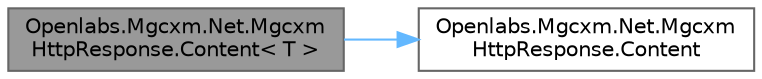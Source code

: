 digraph "Openlabs.Mgcxm.Net.MgcxmHttpResponse.Content&lt; T &gt;"
{
 // LATEX_PDF_SIZE
  bgcolor="transparent";
  edge [fontname=Helvetica,fontsize=10,labelfontname=Helvetica,labelfontsize=10];
  node [fontname=Helvetica,fontsize=10,shape=box,height=0.2,width=0.4];
  rankdir="LR";
  Node1 [id="Node000001",label="Openlabs.Mgcxm.Net.Mgcxm\lHttpResponse.Content\< T \>",height=0.2,width=0.4,color="gray40", fillcolor="grey60", style="filled", fontcolor="black",tooltip="Sets the content of the response by serializing an object to JSON and setting content type as JSON."];
  Node1 -> Node2 [id="edge3_Node000001_Node000002",color="steelblue1",style="solid",tooltip=" "];
  Node2 [id="Node000002",label="Openlabs.Mgcxm.Net.Mgcxm\lHttpResponse.Content",height=0.2,width=0.4,color="grey40", fillcolor="white", style="filled",URL="$class_openlabs_1_1_mgcxm_1_1_net_1_1_mgcxm_http_response.html#afcd126ac0006140d7e35896923360eac",tooltip="Sets the content of the response with a byte array and content type."];
}
